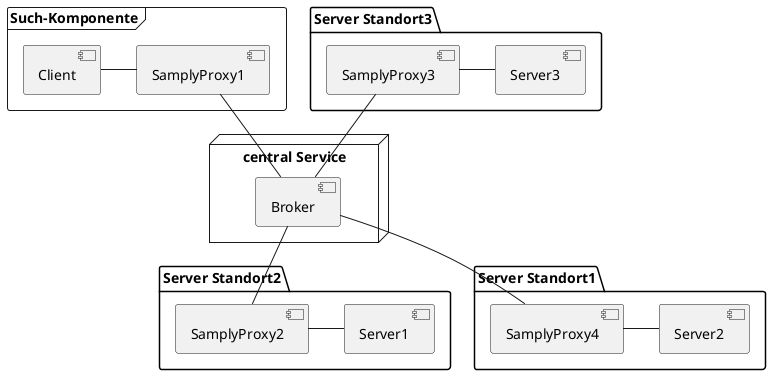 @startuml


frame "Such-Komponente"{
    [Client]
    [SamplyProxy1]
}

node "central Service" {
    [Broker]
}


package "Server Standort2" {
    [SamplyProxy2]
    [Server1]
}

package "Server Standort1" {
    [SamplyProxy4]
    [Server2]
}

package "Server Standort3" {
    [SamplyProxy3]
    [Server3]
}


'' Verbindungen
[Client] - [SamplyProxy1]
[SamplyProxy1] -- [Broker]
[SamplyProxy3] -- [Broker]
[Broker] -- [SamplyProxy2]
[Broker] -- [SamplyProxy4]
[SamplyProxy2] - [Server1]
[SamplyProxy4] - [Server2]
[SamplyProxy3] - [Server3]
@enduml